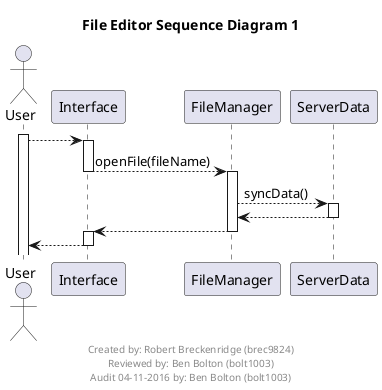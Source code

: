 @startuml
scale max 700 width

title File Editor Sequence Diagram 1

footer
Created by: Robert Breckenridge (brec9824) 
Reviewed by: Ben Bolton (bolt1003)
Audit 04-11-2016 by: Ben Bolton (bolt1003)
endfooter

actor User

activate User
User --> Interface
activate Interface

'''''''''''''''''''''''
'Open file
'''''''''''''''''''''''

Interface --> FileManager : openFile(fileName)
deactivate Interface

activate FileManager
FileManager --> ServerData : syncData()

activate ServerData
ServerData --> FileManager
deactivate ServerData

FileManager --> Interface
deactivate FileManager
activate Interface



Interface --> User
deactivate Interface

@enduml